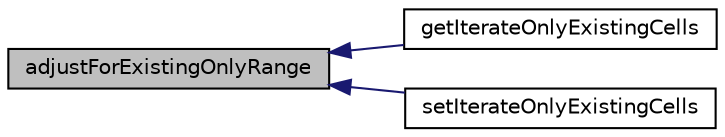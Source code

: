 digraph "adjustForExistingOnlyRange"
{
  edge [fontname="Helvetica",fontsize="10",labelfontname="Helvetica",labelfontsize="10"];
  node [fontname="Helvetica",fontsize="10",shape=record];
  rankdir="LR";
  Node3 [label="adjustForExistingOnlyRange",height=0.2,width=0.4,color="black", fillcolor="grey75", style="filled", fontcolor="black"];
  Node3 -> Node4 [dir="back",color="midnightblue",fontsize="10",style="solid",fontname="Helvetica"];
  Node4 [label="getIterateOnlyExistingCells",height=0.2,width=0.4,color="black", fillcolor="white", style="filled",URL="$class_p_h_p_excel___worksheet___cell_iterator.html#a697be0b7021ae218c2198dd2a23c75b1"];
  Node3 -> Node5 [dir="back",color="midnightblue",fontsize="10",style="solid",fontname="Helvetica"];
  Node5 [label="setIterateOnlyExistingCells",height=0.2,width=0.4,color="black", fillcolor="white", style="filled",URL="$class_p_h_p_excel___worksheet___cell_iterator.html#adee13179d806a6cd2b3abd66c19e7b60"];
}
